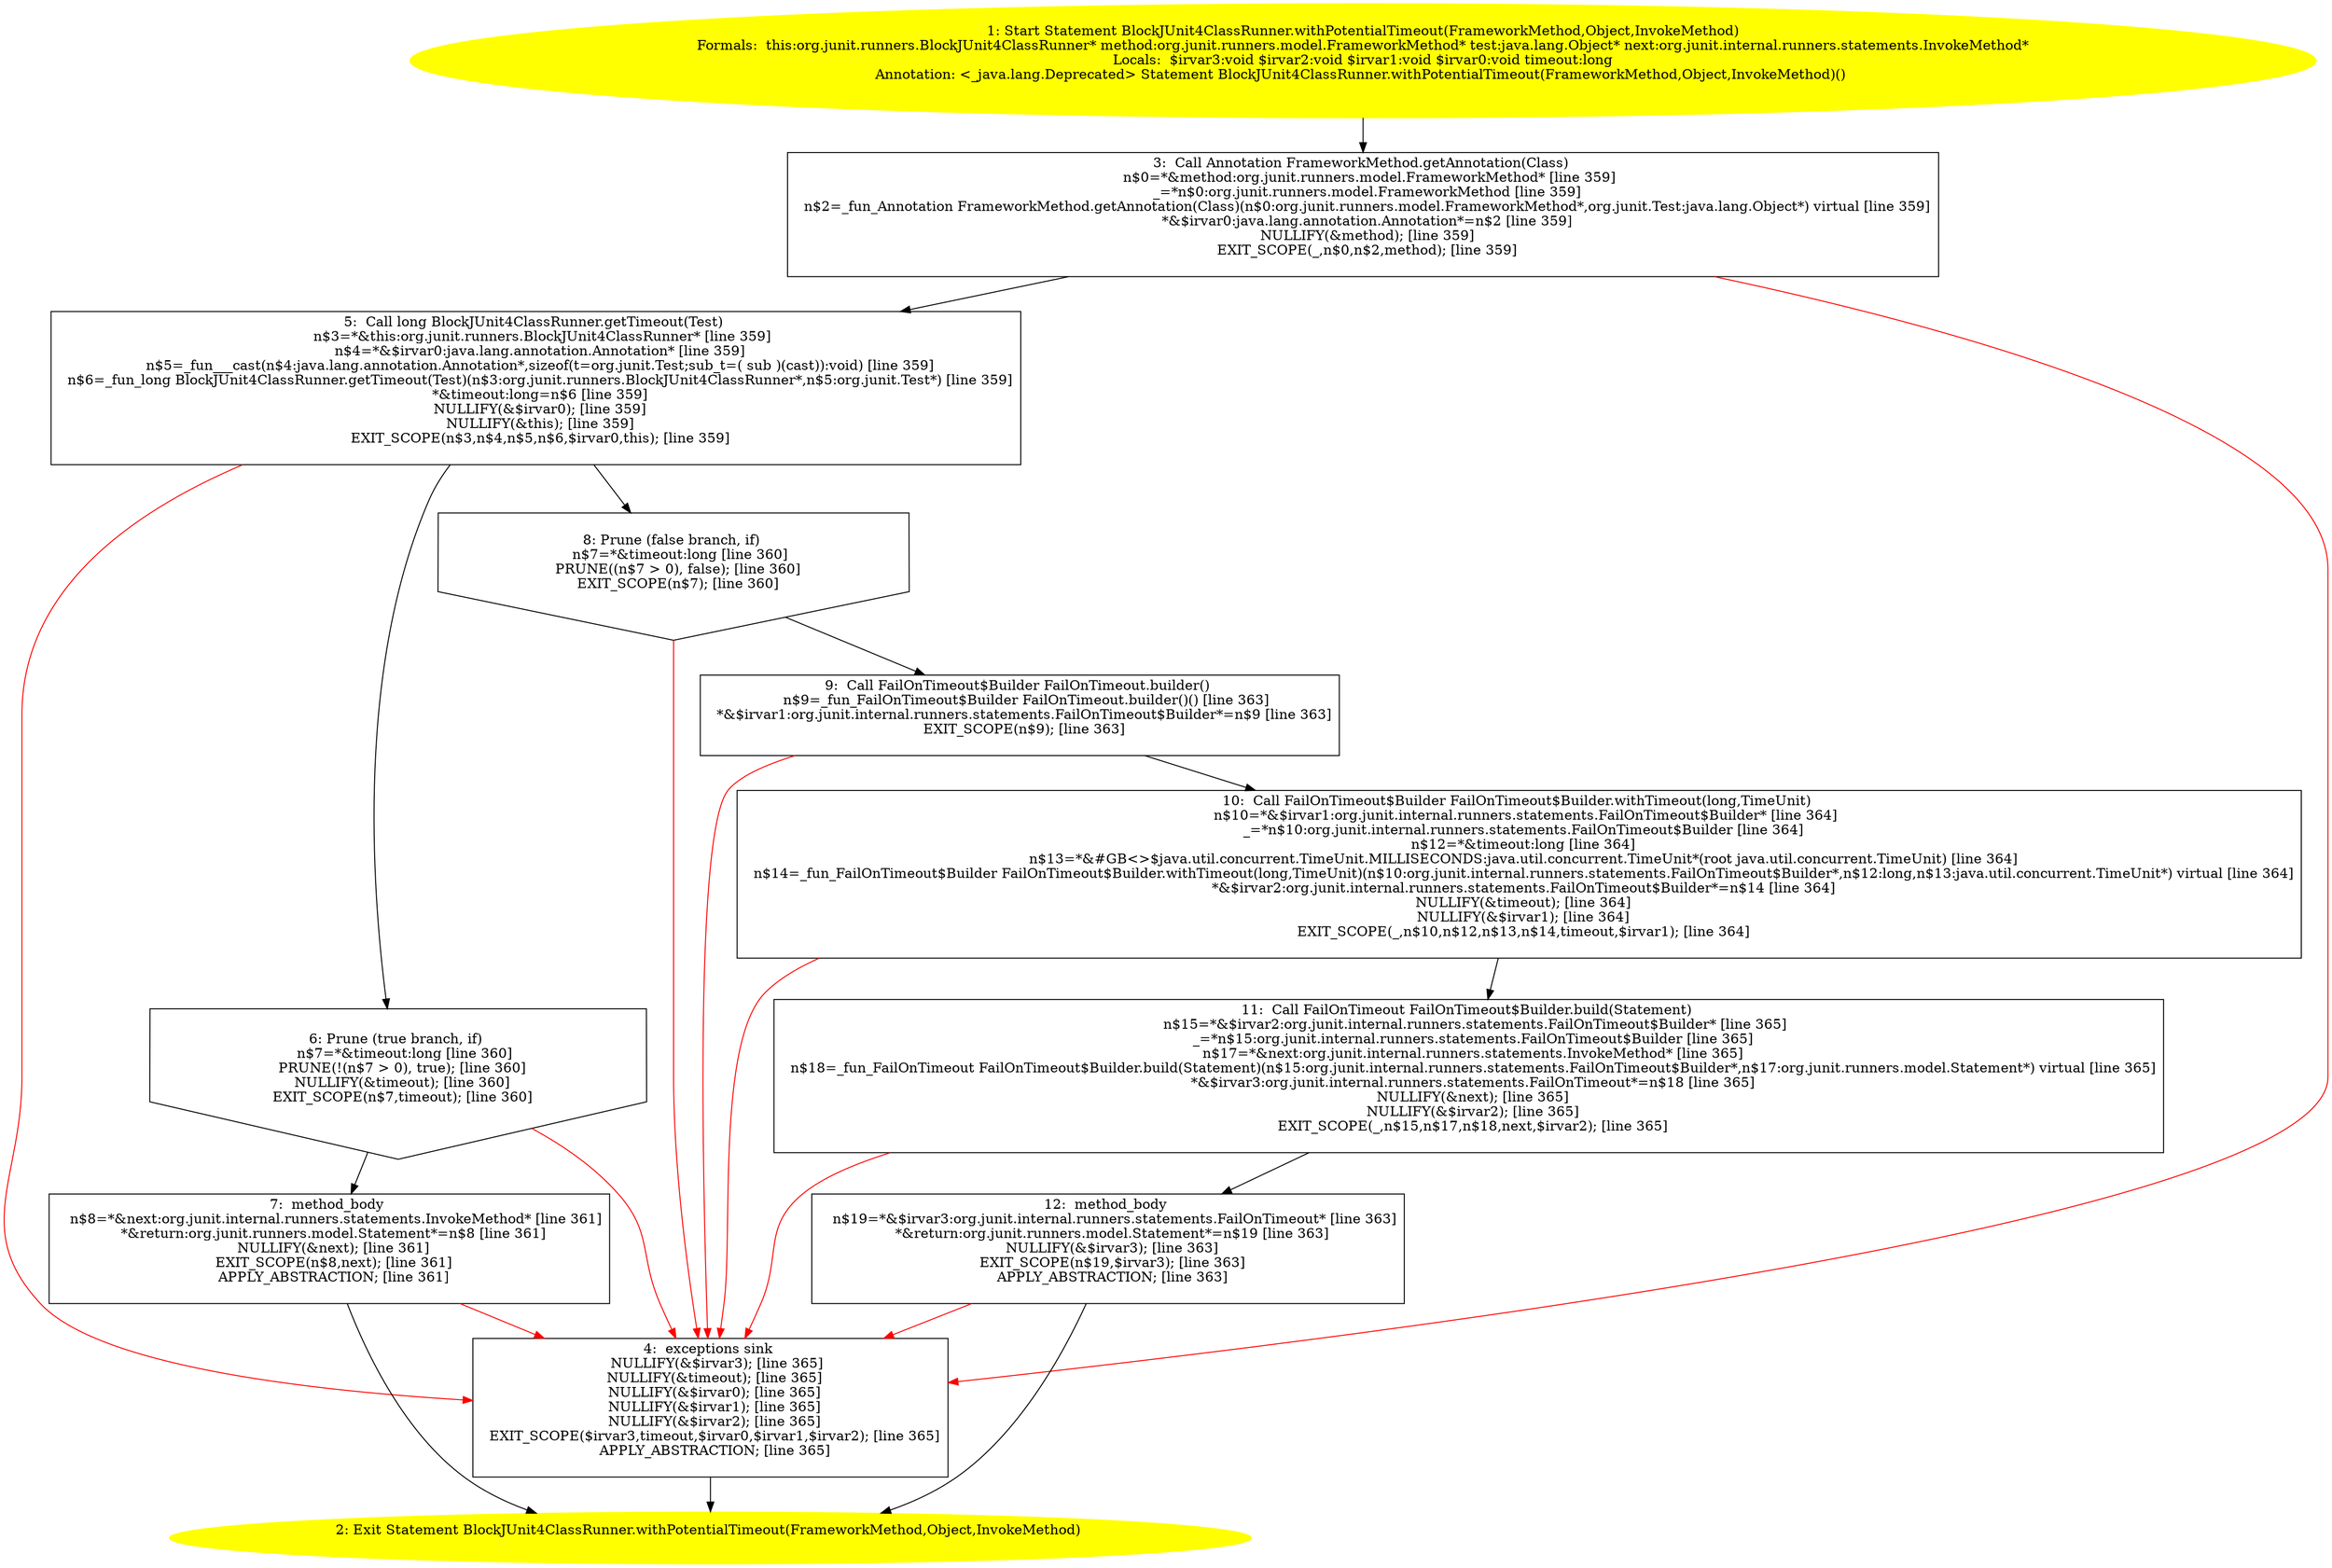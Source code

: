 /* @generated */
digraph cfg {
"org.junit.runners.BlockJUnit4ClassRunner.withPotentialTimeout(org.junit.runners.model.FrameworkMetho.1ce32c90d6e6b9334f013c8d709c0aad_1" [label="1: Start Statement BlockJUnit4ClassRunner.withPotentialTimeout(FrameworkMethod,Object,InvokeMethod)\nFormals:  this:org.junit.runners.BlockJUnit4ClassRunner* method:org.junit.runners.model.FrameworkMethod* test:java.lang.Object* next:org.junit.internal.runners.statements.InvokeMethod*\nLocals:  $irvar3:void $irvar2:void $irvar1:void $irvar0:void timeout:long\nAnnotation: <_java.lang.Deprecated> Statement BlockJUnit4ClassRunner.withPotentialTimeout(FrameworkMethod,Object,InvokeMethod)() \n  " color=yellow style=filled]
	

	 "org.junit.runners.BlockJUnit4ClassRunner.withPotentialTimeout(org.junit.runners.model.FrameworkMetho.1ce32c90d6e6b9334f013c8d709c0aad_1" -> "org.junit.runners.BlockJUnit4ClassRunner.withPotentialTimeout(org.junit.runners.model.FrameworkMetho.1ce32c90d6e6b9334f013c8d709c0aad_3" ;
"org.junit.runners.BlockJUnit4ClassRunner.withPotentialTimeout(org.junit.runners.model.FrameworkMetho.1ce32c90d6e6b9334f013c8d709c0aad_2" [label="2: Exit Statement BlockJUnit4ClassRunner.withPotentialTimeout(FrameworkMethod,Object,InvokeMethod) \n  " color=yellow style=filled]
	

"org.junit.runners.BlockJUnit4ClassRunner.withPotentialTimeout(org.junit.runners.model.FrameworkMetho.1ce32c90d6e6b9334f013c8d709c0aad_3" [label="3:  Call Annotation FrameworkMethod.getAnnotation(Class) \n   n$0=*&method:org.junit.runners.model.FrameworkMethod* [line 359]\n  _=*n$0:org.junit.runners.model.FrameworkMethod [line 359]\n  n$2=_fun_Annotation FrameworkMethod.getAnnotation(Class)(n$0:org.junit.runners.model.FrameworkMethod*,org.junit.Test:java.lang.Object*) virtual [line 359]\n  *&$irvar0:java.lang.annotation.Annotation*=n$2 [line 359]\n  NULLIFY(&method); [line 359]\n  EXIT_SCOPE(_,n$0,n$2,method); [line 359]\n " shape="box"]
	

	 "org.junit.runners.BlockJUnit4ClassRunner.withPotentialTimeout(org.junit.runners.model.FrameworkMetho.1ce32c90d6e6b9334f013c8d709c0aad_3" -> "org.junit.runners.BlockJUnit4ClassRunner.withPotentialTimeout(org.junit.runners.model.FrameworkMetho.1ce32c90d6e6b9334f013c8d709c0aad_5" ;
	 "org.junit.runners.BlockJUnit4ClassRunner.withPotentialTimeout(org.junit.runners.model.FrameworkMetho.1ce32c90d6e6b9334f013c8d709c0aad_3" -> "org.junit.runners.BlockJUnit4ClassRunner.withPotentialTimeout(org.junit.runners.model.FrameworkMetho.1ce32c90d6e6b9334f013c8d709c0aad_4" [color="red" ];
"org.junit.runners.BlockJUnit4ClassRunner.withPotentialTimeout(org.junit.runners.model.FrameworkMetho.1ce32c90d6e6b9334f013c8d709c0aad_4" [label="4:  exceptions sink \n   NULLIFY(&$irvar3); [line 365]\n  NULLIFY(&timeout); [line 365]\n  NULLIFY(&$irvar0); [line 365]\n  NULLIFY(&$irvar1); [line 365]\n  NULLIFY(&$irvar2); [line 365]\n  EXIT_SCOPE($irvar3,timeout,$irvar0,$irvar1,$irvar2); [line 365]\n  APPLY_ABSTRACTION; [line 365]\n " shape="box"]
	

	 "org.junit.runners.BlockJUnit4ClassRunner.withPotentialTimeout(org.junit.runners.model.FrameworkMetho.1ce32c90d6e6b9334f013c8d709c0aad_4" -> "org.junit.runners.BlockJUnit4ClassRunner.withPotentialTimeout(org.junit.runners.model.FrameworkMetho.1ce32c90d6e6b9334f013c8d709c0aad_2" ;
"org.junit.runners.BlockJUnit4ClassRunner.withPotentialTimeout(org.junit.runners.model.FrameworkMetho.1ce32c90d6e6b9334f013c8d709c0aad_5" [label="5:  Call long BlockJUnit4ClassRunner.getTimeout(Test) \n   n$3=*&this:org.junit.runners.BlockJUnit4ClassRunner* [line 359]\n  n$4=*&$irvar0:java.lang.annotation.Annotation* [line 359]\n  n$5=_fun___cast(n$4:java.lang.annotation.Annotation*,sizeof(t=org.junit.Test;sub_t=( sub )(cast)):void) [line 359]\n  n$6=_fun_long BlockJUnit4ClassRunner.getTimeout(Test)(n$3:org.junit.runners.BlockJUnit4ClassRunner*,n$5:org.junit.Test*) [line 359]\n  *&timeout:long=n$6 [line 359]\n  NULLIFY(&$irvar0); [line 359]\n  NULLIFY(&this); [line 359]\n  EXIT_SCOPE(n$3,n$4,n$5,n$6,$irvar0,this); [line 359]\n " shape="box"]
	

	 "org.junit.runners.BlockJUnit4ClassRunner.withPotentialTimeout(org.junit.runners.model.FrameworkMetho.1ce32c90d6e6b9334f013c8d709c0aad_5" -> "org.junit.runners.BlockJUnit4ClassRunner.withPotentialTimeout(org.junit.runners.model.FrameworkMetho.1ce32c90d6e6b9334f013c8d709c0aad_6" ;
	 "org.junit.runners.BlockJUnit4ClassRunner.withPotentialTimeout(org.junit.runners.model.FrameworkMetho.1ce32c90d6e6b9334f013c8d709c0aad_5" -> "org.junit.runners.BlockJUnit4ClassRunner.withPotentialTimeout(org.junit.runners.model.FrameworkMetho.1ce32c90d6e6b9334f013c8d709c0aad_8" ;
	 "org.junit.runners.BlockJUnit4ClassRunner.withPotentialTimeout(org.junit.runners.model.FrameworkMetho.1ce32c90d6e6b9334f013c8d709c0aad_5" -> "org.junit.runners.BlockJUnit4ClassRunner.withPotentialTimeout(org.junit.runners.model.FrameworkMetho.1ce32c90d6e6b9334f013c8d709c0aad_4" [color="red" ];
"org.junit.runners.BlockJUnit4ClassRunner.withPotentialTimeout(org.junit.runners.model.FrameworkMetho.1ce32c90d6e6b9334f013c8d709c0aad_6" [label="6: Prune (true branch, if) \n   n$7=*&timeout:long [line 360]\n  PRUNE(!(n$7 > 0), true); [line 360]\n  NULLIFY(&timeout); [line 360]\n  EXIT_SCOPE(n$7,timeout); [line 360]\n " shape="invhouse"]
	

	 "org.junit.runners.BlockJUnit4ClassRunner.withPotentialTimeout(org.junit.runners.model.FrameworkMetho.1ce32c90d6e6b9334f013c8d709c0aad_6" -> "org.junit.runners.BlockJUnit4ClassRunner.withPotentialTimeout(org.junit.runners.model.FrameworkMetho.1ce32c90d6e6b9334f013c8d709c0aad_7" ;
	 "org.junit.runners.BlockJUnit4ClassRunner.withPotentialTimeout(org.junit.runners.model.FrameworkMetho.1ce32c90d6e6b9334f013c8d709c0aad_6" -> "org.junit.runners.BlockJUnit4ClassRunner.withPotentialTimeout(org.junit.runners.model.FrameworkMetho.1ce32c90d6e6b9334f013c8d709c0aad_4" [color="red" ];
"org.junit.runners.BlockJUnit4ClassRunner.withPotentialTimeout(org.junit.runners.model.FrameworkMetho.1ce32c90d6e6b9334f013c8d709c0aad_7" [label="7:  method_body \n   n$8=*&next:org.junit.internal.runners.statements.InvokeMethod* [line 361]\n  *&return:org.junit.runners.model.Statement*=n$8 [line 361]\n  NULLIFY(&next); [line 361]\n  EXIT_SCOPE(n$8,next); [line 361]\n  APPLY_ABSTRACTION; [line 361]\n " shape="box"]
	

	 "org.junit.runners.BlockJUnit4ClassRunner.withPotentialTimeout(org.junit.runners.model.FrameworkMetho.1ce32c90d6e6b9334f013c8d709c0aad_7" -> "org.junit.runners.BlockJUnit4ClassRunner.withPotentialTimeout(org.junit.runners.model.FrameworkMetho.1ce32c90d6e6b9334f013c8d709c0aad_2" ;
	 "org.junit.runners.BlockJUnit4ClassRunner.withPotentialTimeout(org.junit.runners.model.FrameworkMetho.1ce32c90d6e6b9334f013c8d709c0aad_7" -> "org.junit.runners.BlockJUnit4ClassRunner.withPotentialTimeout(org.junit.runners.model.FrameworkMetho.1ce32c90d6e6b9334f013c8d709c0aad_4" [color="red" ];
"org.junit.runners.BlockJUnit4ClassRunner.withPotentialTimeout(org.junit.runners.model.FrameworkMetho.1ce32c90d6e6b9334f013c8d709c0aad_8" [label="8: Prune (false branch, if) \n   n$7=*&timeout:long [line 360]\n  PRUNE((n$7 > 0), false); [line 360]\n  EXIT_SCOPE(n$7); [line 360]\n " shape="invhouse"]
	

	 "org.junit.runners.BlockJUnit4ClassRunner.withPotentialTimeout(org.junit.runners.model.FrameworkMetho.1ce32c90d6e6b9334f013c8d709c0aad_8" -> "org.junit.runners.BlockJUnit4ClassRunner.withPotentialTimeout(org.junit.runners.model.FrameworkMetho.1ce32c90d6e6b9334f013c8d709c0aad_9" ;
	 "org.junit.runners.BlockJUnit4ClassRunner.withPotentialTimeout(org.junit.runners.model.FrameworkMetho.1ce32c90d6e6b9334f013c8d709c0aad_8" -> "org.junit.runners.BlockJUnit4ClassRunner.withPotentialTimeout(org.junit.runners.model.FrameworkMetho.1ce32c90d6e6b9334f013c8d709c0aad_4" [color="red" ];
"org.junit.runners.BlockJUnit4ClassRunner.withPotentialTimeout(org.junit.runners.model.FrameworkMetho.1ce32c90d6e6b9334f013c8d709c0aad_9" [label="9:  Call FailOnTimeout$Builder FailOnTimeout.builder() \n   n$9=_fun_FailOnTimeout$Builder FailOnTimeout.builder()() [line 363]\n  *&$irvar1:org.junit.internal.runners.statements.FailOnTimeout$Builder*=n$9 [line 363]\n  EXIT_SCOPE(n$9); [line 363]\n " shape="box"]
	

	 "org.junit.runners.BlockJUnit4ClassRunner.withPotentialTimeout(org.junit.runners.model.FrameworkMetho.1ce32c90d6e6b9334f013c8d709c0aad_9" -> "org.junit.runners.BlockJUnit4ClassRunner.withPotentialTimeout(org.junit.runners.model.FrameworkMetho.1ce32c90d6e6b9334f013c8d709c0aad_10" ;
	 "org.junit.runners.BlockJUnit4ClassRunner.withPotentialTimeout(org.junit.runners.model.FrameworkMetho.1ce32c90d6e6b9334f013c8d709c0aad_9" -> "org.junit.runners.BlockJUnit4ClassRunner.withPotentialTimeout(org.junit.runners.model.FrameworkMetho.1ce32c90d6e6b9334f013c8d709c0aad_4" [color="red" ];
"org.junit.runners.BlockJUnit4ClassRunner.withPotentialTimeout(org.junit.runners.model.FrameworkMetho.1ce32c90d6e6b9334f013c8d709c0aad_10" [label="10:  Call FailOnTimeout$Builder FailOnTimeout$Builder.withTimeout(long,TimeUnit) \n   n$10=*&$irvar1:org.junit.internal.runners.statements.FailOnTimeout$Builder* [line 364]\n  _=*n$10:org.junit.internal.runners.statements.FailOnTimeout$Builder [line 364]\n  n$12=*&timeout:long [line 364]\n  n$13=*&#GB<>$java.util.concurrent.TimeUnit.MILLISECONDS:java.util.concurrent.TimeUnit*(root java.util.concurrent.TimeUnit) [line 364]\n  n$14=_fun_FailOnTimeout$Builder FailOnTimeout$Builder.withTimeout(long,TimeUnit)(n$10:org.junit.internal.runners.statements.FailOnTimeout$Builder*,n$12:long,n$13:java.util.concurrent.TimeUnit*) virtual [line 364]\n  *&$irvar2:org.junit.internal.runners.statements.FailOnTimeout$Builder*=n$14 [line 364]\n  NULLIFY(&timeout); [line 364]\n  NULLIFY(&$irvar1); [line 364]\n  EXIT_SCOPE(_,n$10,n$12,n$13,n$14,timeout,$irvar1); [line 364]\n " shape="box"]
	

	 "org.junit.runners.BlockJUnit4ClassRunner.withPotentialTimeout(org.junit.runners.model.FrameworkMetho.1ce32c90d6e6b9334f013c8d709c0aad_10" -> "org.junit.runners.BlockJUnit4ClassRunner.withPotentialTimeout(org.junit.runners.model.FrameworkMetho.1ce32c90d6e6b9334f013c8d709c0aad_11" ;
	 "org.junit.runners.BlockJUnit4ClassRunner.withPotentialTimeout(org.junit.runners.model.FrameworkMetho.1ce32c90d6e6b9334f013c8d709c0aad_10" -> "org.junit.runners.BlockJUnit4ClassRunner.withPotentialTimeout(org.junit.runners.model.FrameworkMetho.1ce32c90d6e6b9334f013c8d709c0aad_4" [color="red" ];
"org.junit.runners.BlockJUnit4ClassRunner.withPotentialTimeout(org.junit.runners.model.FrameworkMetho.1ce32c90d6e6b9334f013c8d709c0aad_11" [label="11:  Call FailOnTimeout FailOnTimeout$Builder.build(Statement) \n   n$15=*&$irvar2:org.junit.internal.runners.statements.FailOnTimeout$Builder* [line 365]\n  _=*n$15:org.junit.internal.runners.statements.FailOnTimeout$Builder [line 365]\n  n$17=*&next:org.junit.internal.runners.statements.InvokeMethod* [line 365]\n  n$18=_fun_FailOnTimeout FailOnTimeout$Builder.build(Statement)(n$15:org.junit.internal.runners.statements.FailOnTimeout$Builder*,n$17:org.junit.runners.model.Statement*) virtual [line 365]\n  *&$irvar3:org.junit.internal.runners.statements.FailOnTimeout*=n$18 [line 365]\n  NULLIFY(&next); [line 365]\n  NULLIFY(&$irvar2); [line 365]\n  EXIT_SCOPE(_,n$15,n$17,n$18,next,$irvar2); [line 365]\n " shape="box"]
	

	 "org.junit.runners.BlockJUnit4ClassRunner.withPotentialTimeout(org.junit.runners.model.FrameworkMetho.1ce32c90d6e6b9334f013c8d709c0aad_11" -> "org.junit.runners.BlockJUnit4ClassRunner.withPotentialTimeout(org.junit.runners.model.FrameworkMetho.1ce32c90d6e6b9334f013c8d709c0aad_12" ;
	 "org.junit.runners.BlockJUnit4ClassRunner.withPotentialTimeout(org.junit.runners.model.FrameworkMetho.1ce32c90d6e6b9334f013c8d709c0aad_11" -> "org.junit.runners.BlockJUnit4ClassRunner.withPotentialTimeout(org.junit.runners.model.FrameworkMetho.1ce32c90d6e6b9334f013c8d709c0aad_4" [color="red" ];
"org.junit.runners.BlockJUnit4ClassRunner.withPotentialTimeout(org.junit.runners.model.FrameworkMetho.1ce32c90d6e6b9334f013c8d709c0aad_12" [label="12:  method_body \n   n$19=*&$irvar3:org.junit.internal.runners.statements.FailOnTimeout* [line 363]\n  *&return:org.junit.runners.model.Statement*=n$19 [line 363]\n  NULLIFY(&$irvar3); [line 363]\n  EXIT_SCOPE(n$19,$irvar3); [line 363]\n  APPLY_ABSTRACTION; [line 363]\n " shape="box"]
	

	 "org.junit.runners.BlockJUnit4ClassRunner.withPotentialTimeout(org.junit.runners.model.FrameworkMetho.1ce32c90d6e6b9334f013c8d709c0aad_12" -> "org.junit.runners.BlockJUnit4ClassRunner.withPotentialTimeout(org.junit.runners.model.FrameworkMetho.1ce32c90d6e6b9334f013c8d709c0aad_2" ;
	 "org.junit.runners.BlockJUnit4ClassRunner.withPotentialTimeout(org.junit.runners.model.FrameworkMetho.1ce32c90d6e6b9334f013c8d709c0aad_12" -> "org.junit.runners.BlockJUnit4ClassRunner.withPotentialTimeout(org.junit.runners.model.FrameworkMetho.1ce32c90d6e6b9334f013c8d709c0aad_4" [color="red" ];
}
